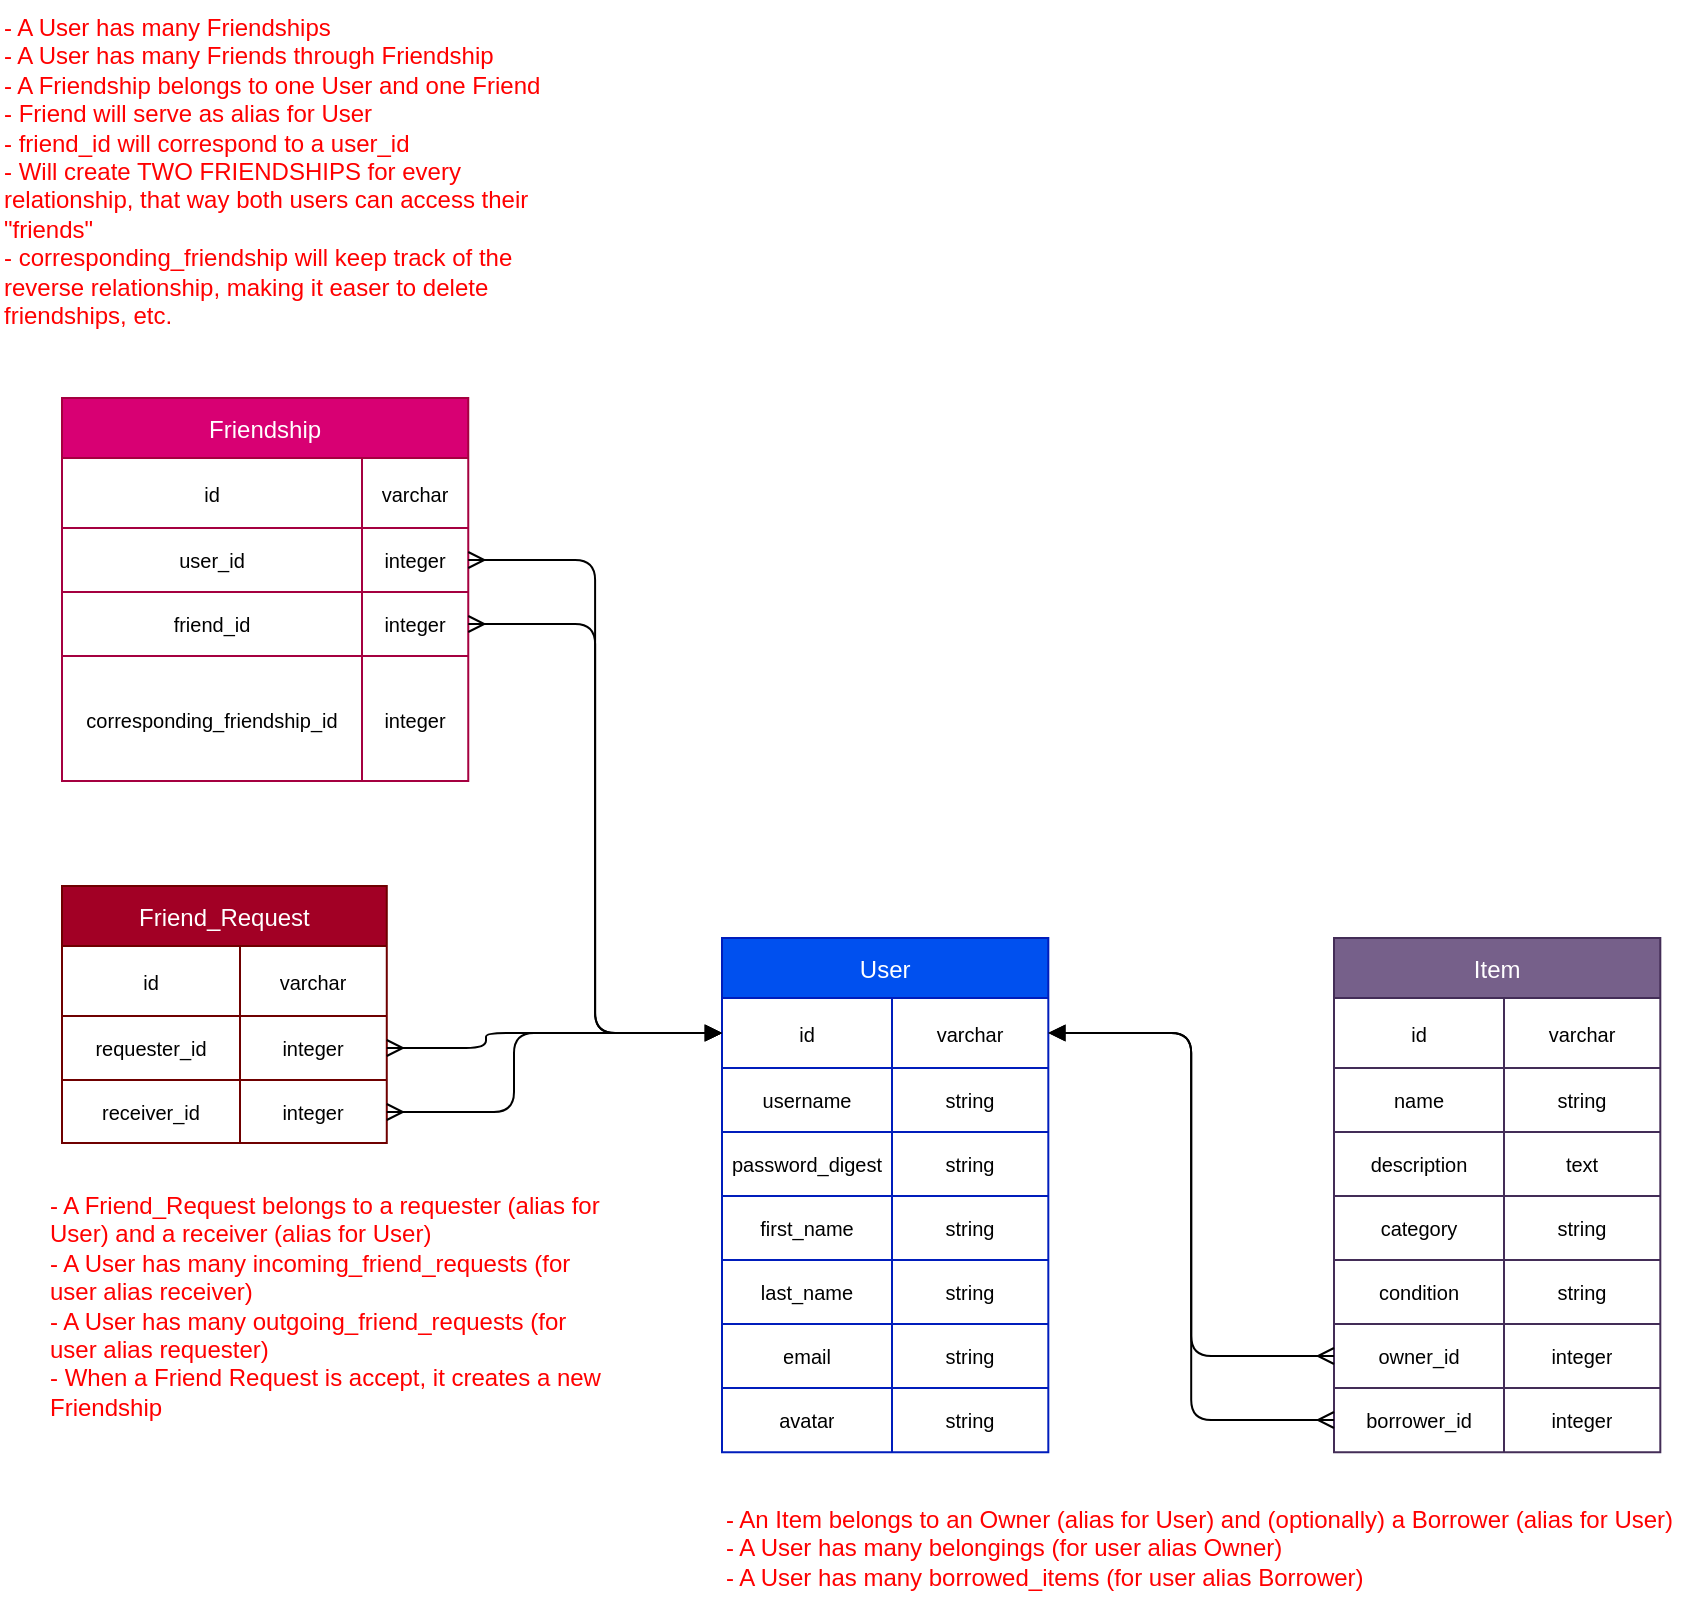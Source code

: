 <mxfile>
    <diagram id="GixmWMwX_nylo4apT2Ep" name="Page-1">
        <mxGraphModel dx="2738" dy="1423" grid="0" gridSize="10" guides="1" tooltips="1" connect="1" arrows="1" fold="1" page="0" pageScale="1" pageWidth="850" pageHeight="1100" background="#ffffff" math="0" shadow="0">
            <root>
                <mxCell id="0"/>
                <mxCell id="1" parent="0"/>
                <mxCell id="2" value="User" style="shape=table;startSize=30;container=1;collapsible=0;childLayout=tableLayout;strokeWidth=1;strokeColor=#001DBC;fillColor=#0050ef;fontColor=#ffffff;" parent="1" vertex="1">
                    <mxGeometry x="-1024" y="-136" width="163.16" height="257.139" as="geometry"/>
                </mxCell>
                <mxCell id="3" value="" style="shape=partialRectangle;collapsible=0;dropTarget=0;pointerEvents=0;fillColor=none;top=0;left=0;bottom=0;right=0;points=[[0,0.5],[1,0.5]];portConstraint=eastwest;" parent="2" vertex="1">
                    <mxGeometry y="30" width="163.16" height="35" as="geometry"/>
                </mxCell>
                <mxCell id="4" value="id" style="shape=partialRectangle;html=1;whiteSpace=wrap;connectable=0;overflow=hidden;fillColor=none;top=0;left=0;bottom=0;right=0;pointerEvents=1;fontColor=#000000;fontSize=10;" parent="3" vertex="1">
                    <mxGeometry width="85" height="35" as="geometry">
                        <mxRectangle width="85" height="35" as="alternateBounds"/>
                    </mxGeometry>
                </mxCell>
                <mxCell id="5" value="varchar" style="shape=partialRectangle;html=1;whiteSpace=wrap;connectable=0;overflow=hidden;fillColor=none;top=0;left=0;bottom=0;right=0;pointerEvents=1;fontColor=#000000;fontSize=10;" parent="3" vertex="1">
                    <mxGeometry x="85" width="78" height="35" as="geometry">
                        <mxRectangle width="78" height="35" as="alternateBounds"/>
                    </mxGeometry>
                </mxCell>
                <mxCell id="6" value="" style="shape=partialRectangle;collapsible=0;dropTarget=0;pointerEvents=0;fillColor=none;top=0;left=0;bottom=0;right=0;points=[[0,0.5],[1,0.5]];portConstraint=eastwest;" parent="2" vertex="1">
                    <mxGeometry y="65" width="163.16" height="32" as="geometry"/>
                </mxCell>
                <mxCell id="7" value="username" style="shape=partialRectangle;html=1;whiteSpace=wrap;connectable=0;overflow=hidden;fillColor=none;top=0;left=0;bottom=0;right=0;pointerEvents=1;fontSize=10;fontColor=#000000;" parent="6" vertex="1">
                    <mxGeometry width="85" height="32" as="geometry">
                        <mxRectangle width="85" height="32" as="alternateBounds"/>
                    </mxGeometry>
                </mxCell>
                <mxCell id="8" value="string" style="shape=partialRectangle;html=1;whiteSpace=wrap;connectable=0;overflow=hidden;fillColor=none;top=0;left=0;bottom=0;right=0;pointerEvents=1;fontSize=10;fontColor=#000000;" parent="6" vertex="1">
                    <mxGeometry x="85" width="78" height="32" as="geometry">
                        <mxRectangle width="78" height="32" as="alternateBounds"/>
                    </mxGeometry>
                </mxCell>
                <mxCell id="9" style="shape=partialRectangle;collapsible=0;dropTarget=0;pointerEvents=0;fillColor=none;top=0;left=0;bottom=0;right=0;points=[[0,0.5],[1,0.5]];portConstraint=eastwest;" parent="2" vertex="1">
                    <mxGeometry y="97" width="163.16" height="32" as="geometry"/>
                </mxCell>
                <mxCell id="10" value="password_digest" style="shape=partialRectangle;html=1;whiteSpace=wrap;connectable=0;overflow=hidden;fillColor=none;top=0;left=0;bottom=0;right=0;pointerEvents=1;fontSize=10;fontColor=#000000;" parent="9" vertex="1">
                    <mxGeometry width="85" height="32" as="geometry">
                        <mxRectangle width="85" height="32" as="alternateBounds"/>
                    </mxGeometry>
                </mxCell>
                <mxCell id="11" value="string" style="shape=partialRectangle;html=1;whiteSpace=wrap;connectable=0;overflow=hidden;fillColor=none;top=0;left=0;bottom=0;right=0;pointerEvents=1;fontSize=10;fontColor=#000000;" parent="9" vertex="1">
                    <mxGeometry x="85" width="78" height="32" as="geometry">
                        <mxRectangle width="78" height="32" as="alternateBounds"/>
                    </mxGeometry>
                </mxCell>
                <mxCell id="12" style="shape=partialRectangle;collapsible=0;dropTarget=0;pointerEvents=0;fillColor=none;top=0;left=0;bottom=0;right=0;points=[[0,0.5],[1,0.5]];portConstraint=eastwest;" parent="2" vertex="1">
                    <mxGeometry y="129" width="163.16" height="32" as="geometry"/>
                </mxCell>
                <mxCell id="13" value="first_name" style="shape=partialRectangle;html=1;whiteSpace=wrap;connectable=0;overflow=hidden;fillColor=none;top=0;left=0;bottom=0;right=0;pointerEvents=1;fontSize=10;fontColor=#000000;" parent="12" vertex="1">
                    <mxGeometry width="85" height="32" as="geometry">
                        <mxRectangle width="85" height="32" as="alternateBounds"/>
                    </mxGeometry>
                </mxCell>
                <mxCell id="14" value="string" style="shape=partialRectangle;html=1;whiteSpace=wrap;connectable=0;overflow=hidden;fillColor=none;top=0;left=0;bottom=0;right=0;pointerEvents=1;fontSize=10;fontColor=#000000;" parent="12" vertex="1">
                    <mxGeometry x="85" width="78" height="32" as="geometry">
                        <mxRectangle width="78" height="32" as="alternateBounds"/>
                    </mxGeometry>
                </mxCell>
                <mxCell id="15" style="shape=partialRectangle;collapsible=0;dropTarget=0;pointerEvents=0;fillColor=none;top=0;left=0;bottom=0;right=0;points=[[0,0.5],[1,0.5]];portConstraint=eastwest;" parent="2" vertex="1">
                    <mxGeometry y="161" width="163.16" height="32" as="geometry"/>
                </mxCell>
                <mxCell id="16" value="last_name" style="shape=partialRectangle;html=1;whiteSpace=wrap;connectable=0;overflow=hidden;fillColor=none;top=0;left=0;bottom=0;right=0;pointerEvents=1;fontSize=10;fontColor=#000000;" parent="15" vertex="1">
                    <mxGeometry width="85" height="32" as="geometry">
                        <mxRectangle width="85" height="32" as="alternateBounds"/>
                    </mxGeometry>
                </mxCell>
                <mxCell id="17" value="string" style="shape=partialRectangle;html=1;whiteSpace=wrap;connectable=0;overflow=hidden;fillColor=none;top=0;left=0;bottom=0;right=0;pointerEvents=1;fontSize=10;fontColor=#000000;" parent="15" vertex="1">
                    <mxGeometry x="85" width="78" height="32" as="geometry">
                        <mxRectangle width="78" height="32" as="alternateBounds"/>
                    </mxGeometry>
                </mxCell>
                <mxCell id="18" style="shape=partialRectangle;collapsible=0;dropTarget=0;pointerEvents=0;fillColor=none;top=0;left=0;bottom=0;right=0;points=[[0,0.5],[1,0.5]];portConstraint=eastwest;" parent="2" vertex="1">
                    <mxGeometry y="193" width="163.16" height="32" as="geometry"/>
                </mxCell>
                <mxCell id="19" value="email" style="shape=partialRectangle;html=1;whiteSpace=wrap;connectable=0;overflow=hidden;fillColor=none;top=0;left=0;bottom=0;right=0;pointerEvents=1;fontSize=10;fontColor=#000000;" parent="18" vertex="1">
                    <mxGeometry width="85" height="32" as="geometry">
                        <mxRectangle width="85" height="32" as="alternateBounds"/>
                    </mxGeometry>
                </mxCell>
                <mxCell id="20" value="string" style="shape=partialRectangle;html=1;whiteSpace=wrap;connectable=0;overflow=hidden;fillColor=none;top=0;left=0;bottom=0;right=0;pointerEvents=1;fontSize=10;fontColor=#000000;" parent="18" vertex="1">
                    <mxGeometry x="85" width="78" height="32" as="geometry">
                        <mxRectangle width="78" height="32" as="alternateBounds"/>
                    </mxGeometry>
                </mxCell>
                <mxCell id="21" style="shape=partialRectangle;collapsible=0;dropTarget=0;pointerEvents=0;fillColor=none;top=0;left=0;bottom=0;right=0;points=[[0,0.5],[1,0.5]];portConstraint=eastwest;" parent="2" vertex="1">
                    <mxGeometry y="225" width="163.16" height="32" as="geometry"/>
                </mxCell>
                <mxCell id="22" value="avatar" style="shape=partialRectangle;html=1;whiteSpace=wrap;connectable=0;overflow=hidden;fillColor=none;top=0;left=0;bottom=0;right=0;pointerEvents=1;fontSize=10;fontColor=#000000;" parent="21" vertex="1">
                    <mxGeometry width="85" height="32" as="geometry">
                        <mxRectangle width="85" height="32" as="alternateBounds"/>
                    </mxGeometry>
                </mxCell>
                <mxCell id="23" value="string" style="shape=partialRectangle;html=1;whiteSpace=wrap;connectable=0;overflow=hidden;fillColor=none;top=0;left=0;bottom=0;right=0;pointerEvents=1;fontSize=10;fontColor=#000000;" parent="21" vertex="1">
                    <mxGeometry x="85" width="78" height="32" as="geometry">
                        <mxRectangle width="78" height="32" as="alternateBounds"/>
                    </mxGeometry>
                </mxCell>
                <mxCell id="30" value="Friendship" style="shape=table;startSize=30;container=1;collapsible=0;childLayout=tableLayout;strokeWidth=1;strokeColor=#A50040;fillColor=#d80073;fontColor=#ffffff;" parent="1" vertex="1">
                    <mxGeometry x="-1354" y="-406" width="203.13" height="191.51" as="geometry"/>
                </mxCell>
                <mxCell id="31" value="" style="shape=partialRectangle;collapsible=0;dropTarget=0;pointerEvents=0;fillColor=none;top=0;left=0;bottom=0;right=0;points=[[0,0.5],[1,0.5]];portConstraint=eastwest;" parent="30" vertex="1">
                    <mxGeometry y="30" width="203.13" height="35" as="geometry"/>
                </mxCell>
                <mxCell id="32" value="id" style="shape=partialRectangle;html=1;whiteSpace=wrap;connectable=0;overflow=hidden;fillColor=none;top=0;left=0;bottom=0;right=0;pointerEvents=1;fontColor=#000000;fontSize=10;" parent="31" vertex="1">
                    <mxGeometry width="150" height="35" as="geometry">
                        <mxRectangle width="150" height="35" as="alternateBounds"/>
                    </mxGeometry>
                </mxCell>
                <mxCell id="33" value="varchar" style="shape=partialRectangle;html=1;whiteSpace=wrap;connectable=0;overflow=hidden;fillColor=none;top=0;left=0;bottom=0;right=0;pointerEvents=1;fontColor=#000000;fontSize=10;" parent="31" vertex="1">
                    <mxGeometry x="150" width="53" height="35" as="geometry">
                        <mxRectangle width="53" height="35" as="alternateBounds"/>
                    </mxGeometry>
                </mxCell>
                <mxCell id="34" value="" style="shape=partialRectangle;collapsible=0;dropTarget=0;pointerEvents=0;fillColor=none;top=0;left=0;bottom=0;right=0;points=[[0,0.5],[1,0.5]];portConstraint=eastwest;" parent="30" vertex="1">
                    <mxGeometry y="65" width="203.13" height="32" as="geometry"/>
                </mxCell>
                <mxCell id="35" value="user_id" style="shape=partialRectangle;html=1;whiteSpace=wrap;connectable=0;overflow=hidden;fillColor=none;top=0;left=0;bottom=0;right=0;pointerEvents=1;fontSize=10;fontColor=#000000;" parent="34" vertex="1">
                    <mxGeometry width="150" height="32" as="geometry">
                        <mxRectangle width="150" height="32" as="alternateBounds"/>
                    </mxGeometry>
                </mxCell>
                <mxCell id="36" value="integer" style="shape=partialRectangle;html=1;whiteSpace=wrap;connectable=0;overflow=hidden;fillColor=none;top=0;left=0;bottom=0;right=0;pointerEvents=1;fontSize=10;fontColor=#000000;" parent="34" vertex="1">
                    <mxGeometry x="150" width="53" height="32" as="geometry">
                        <mxRectangle width="53" height="32" as="alternateBounds"/>
                    </mxGeometry>
                </mxCell>
                <mxCell id="37" style="shape=partialRectangle;collapsible=0;dropTarget=0;pointerEvents=0;fillColor=none;top=0;left=0;bottom=0;right=0;points=[[0,0.5],[1,0.5]];portConstraint=eastwest;" parent="30" vertex="1">
                    <mxGeometry y="97" width="203.13" height="32" as="geometry"/>
                </mxCell>
                <mxCell id="38" value="friend_id" style="shape=partialRectangle;html=1;whiteSpace=wrap;connectable=0;overflow=hidden;fillColor=none;top=0;left=0;bottom=0;right=0;pointerEvents=1;fontSize=10;fontColor=#000000;" parent="37" vertex="1">
                    <mxGeometry width="150" height="32" as="geometry">
                        <mxRectangle width="150" height="32" as="alternateBounds"/>
                    </mxGeometry>
                </mxCell>
                <mxCell id="39" value="integer" style="shape=partialRectangle;html=1;whiteSpace=wrap;connectable=0;overflow=hidden;fillColor=none;top=0;left=0;bottom=0;right=0;pointerEvents=1;fontSize=10;fontColor=#000000;" parent="37" vertex="1">
                    <mxGeometry x="150" width="53" height="32" as="geometry">
                        <mxRectangle width="53" height="32" as="alternateBounds"/>
                    </mxGeometry>
                </mxCell>
                <mxCell id="40" style="shape=partialRectangle;collapsible=0;dropTarget=0;pointerEvents=0;fillColor=none;top=0;left=0;bottom=0;right=0;points=[[0,0.5],[1,0.5]];portConstraint=eastwest;" parent="30" vertex="1">
                    <mxGeometry y="129" width="203.13" height="63" as="geometry"/>
                </mxCell>
                <mxCell id="41" value="corresponding_friendship_id" style="shape=partialRectangle;html=1;whiteSpace=wrap;connectable=0;overflow=hidden;fillColor=none;top=0;left=0;bottom=0;right=0;pointerEvents=1;fontSize=10;fontColor=#000000;" parent="40" vertex="1">
                    <mxGeometry width="150" height="63" as="geometry">
                        <mxRectangle width="150" height="63" as="alternateBounds"/>
                    </mxGeometry>
                </mxCell>
                <mxCell id="42" value="integer" style="shape=partialRectangle;html=1;whiteSpace=wrap;connectable=0;overflow=hidden;fillColor=none;top=0;left=0;bottom=0;right=0;pointerEvents=1;fontSize=10;fontColor=#000000;" parent="40" vertex="1">
                    <mxGeometry x="150" width="53" height="63" as="geometry">
                        <mxRectangle width="53" height="63" as="alternateBounds"/>
                    </mxGeometry>
                </mxCell>
                <mxCell id="52" style="edgeStyle=orthogonalEdgeStyle;html=1;exitX=0;exitY=0.5;exitDx=0;exitDy=0;entryX=1;entryY=0.5;entryDx=0;entryDy=0;strokeColor=#000000;startArrow=block;startFill=1;endArrow=ERmany;endFill=0;" parent="1" source="3" target="34" edge="1">
                    <mxGeometry relative="1" as="geometry"/>
                </mxCell>
                <mxCell id="53" style="edgeStyle=orthogonalEdgeStyle;html=1;exitX=0;exitY=0.5;exitDx=0;exitDy=0;entryX=1;entryY=0.5;entryDx=0;entryDy=0;startArrow=block;startFill=1;endArrow=ERmany;endFill=0;strokeColor=#000000;" parent="1" source="3" target="37" edge="1">
                    <mxGeometry relative="1" as="geometry"/>
                </mxCell>
                <mxCell id="55" value="- A User has many Friendships&lt;br&gt;- A User has many Friends through Friendship&lt;br&gt;- A Friendship belongs to one User and one Friend&lt;br&gt;- Friend will serve as alias for User&lt;br&gt;- friend_id will correspond to a user_id&lt;br&gt;- Will create TWO FRIENDSHIPS for every relationship, that way both users can access their &quot;friends&quot;&lt;br&gt;- corresponding_friendship will keep track of the reverse relationship, making it easer to delete friendships, etc." style="text;html=1;strokeColor=none;fillColor=none;align=left;verticalAlign=top;whiteSpace=wrap;rounded=0;fontColor=#FF0000;" parent="1" vertex="1">
                    <mxGeometry x="-1385" y="-605" width="284" height="186.75" as="geometry"/>
                </mxCell>
                <mxCell id="56" value="Friend_Request" style="shape=table;startSize=30;container=1;collapsible=0;childLayout=tableLayout;strokeWidth=1;strokeColor=#6F0000;fillColor=#a20025;fontColor=#ffffff;" parent="1" vertex="1">
                    <mxGeometry x="-1354" y="-162" width="162.391" height="128.51" as="geometry"/>
                </mxCell>
                <mxCell id="57" value="" style="shape=partialRectangle;collapsible=0;dropTarget=0;pointerEvents=0;fillColor=none;top=0;left=0;bottom=0;right=0;points=[[0,0.5],[1,0.5]];portConstraint=eastwest;" parent="56" vertex="1">
                    <mxGeometry y="30" width="162.391" height="35" as="geometry"/>
                </mxCell>
                <mxCell id="58" value="id" style="shape=partialRectangle;html=1;whiteSpace=wrap;connectable=0;overflow=hidden;fillColor=none;top=0;left=0;bottom=0;right=0;pointerEvents=1;fontColor=#000000;fontSize=10;" parent="57" vertex="1">
                    <mxGeometry width="89" height="35" as="geometry">
                        <mxRectangle width="89" height="35" as="alternateBounds"/>
                    </mxGeometry>
                </mxCell>
                <mxCell id="59" value="varchar" style="shape=partialRectangle;html=1;whiteSpace=wrap;connectable=0;overflow=hidden;fillColor=none;top=0;left=0;bottom=0;right=0;pointerEvents=1;fontColor=#000000;fontSize=10;" parent="57" vertex="1">
                    <mxGeometry x="89" width="73" height="35" as="geometry">
                        <mxRectangle width="73" height="35" as="alternateBounds"/>
                    </mxGeometry>
                </mxCell>
                <mxCell id="60" value="" style="shape=partialRectangle;collapsible=0;dropTarget=0;pointerEvents=0;fillColor=none;top=0;left=0;bottom=0;right=0;points=[[0,0.5],[1,0.5]];portConstraint=eastwest;" parent="56" vertex="1">
                    <mxGeometry y="65" width="162.391" height="32" as="geometry"/>
                </mxCell>
                <mxCell id="61" value="requester_id" style="shape=partialRectangle;html=1;whiteSpace=wrap;connectable=0;overflow=hidden;fillColor=none;top=0;left=0;bottom=0;right=0;pointerEvents=1;fontSize=10;fontColor=#000000;" parent="60" vertex="1">
                    <mxGeometry width="89" height="32" as="geometry">
                        <mxRectangle width="89" height="32" as="alternateBounds"/>
                    </mxGeometry>
                </mxCell>
                <mxCell id="62" value="integer" style="shape=partialRectangle;html=1;whiteSpace=wrap;connectable=0;overflow=hidden;fillColor=none;top=0;left=0;bottom=0;right=0;pointerEvents=1;fontSize=10;fontColor=#000000;" parent="60" vertex="1">
                    <mxGeometry x="89" width="73" height="32" as="geometry">
                        <mxRectangle width="73" height="32" as="alternateBounds"/>
                    </mxGeometry>
                </mxCell>
                <mxCell id="63" style="shape=partialRectangle;collapsible=0;dropTarget=0;pointerEvents=0;fillColor=none;top=0;left=0;bottom=0;right=0;points=[[0,0.5],[1,0.5]];portConstraint=eastwest;" parent="56" vertex="1">
                    <mxGeometry y="97" width="162.391" height="32" as="geometry"/>
                </mxCell>
                <mxCell id="64" value="receiver_id" style="shape=partialRectangle;html=1;whiteSpace=wrap;connectable=0;overflow=hidden;fillColor=none;top=0;left=0;bottom=0;right=0;pointerEvents=1;fontSize=10;fontColor=#000000;" parent="63" vertex="1">
                    <mxGeometry width="89" height="32" as="geometry">
                        <mxRectangle width="89" height="32" as="alternateBounds"/>
                    </mxGeometry>
                </mxCell>
                <mxCell id="65" value="integer" style="shape=partialRectangle;html=1;whiteSpace=wrap;connectable=0;overflow=hidden;fillColor=none;top=0;left=0;bottom=0;right=0;pointerEvents=1;fontSize=10;fontColor=#000000;" parent="63" vertex="1">
                    <mxGeometry x="89" width="73" height="32" as="geometry">
                        <mxRectangle width="73" height="32" as="alternateBounds"/>
                    </mxGeometry>
                </mxCell>
                <mxCell id="75" style="edgeStyle=orthogonalEdgeStyle;html=1;exitX=1;exitY=0.5;exitDx=0;exitDy=0;entryX=0;entryY=0.5;entryDx=0;entryDy=0;strokeColor=#000000;endArrow=block;endFill=1;startArrow=ERmany;startFill=0;" parent="1" source="60" target="3" edge="1">
                    <mxGeometry relative="1" as="geometry">
                        <Array as="points">
                            <mxPoint x="-1142" y="-81"/>
                            <mxPoint x="-1142" y="-88"/>
                        </Array>
                    </mxGeometry>
                </mxCell>
                <mxCell id="76" style="edgeStyle=orthogonalEdgeStyle;html=1;exitX=1;exitY=0.5;exitDx=0;exitDy=0;entryX=0;entryY=0.5;entryDx=0;entryDy=0;startArrow=ERmany;startFill=0;endArrow=block;endFill=1;strokeColor=#000000;" parent="1" source="63" target="3" edge="1">
                    <mxGeometry relative="1" as="geometry">
                        <Array as="points">
                            <mxPoint x="-1128" y="-49"/>
                            <mxPoint x="-1128" y="-88"/>
                        </Array>
                    </mxGeometry>
                </mxCell>
                <mxCell id="77" value="- A Friend_Request belongs to a requester (alias for User) and a receiver (alias for User)&lt;br&gt;- A User has many incoming_friend_requests (for user alias receiver)&lt;br&gt;- A User has many outgoing_friend_requests (for user alias requester)&lt;br&gt;- When a Friend Request is accept, it creates a new Friendship" style="text;html=1;strokeColor=none;fillColor=none;align=left;verticalAlign=top;whiteSpace=wrap;rounded=0;fontColor=#FF0000;" parent="1" vertex="1">
                    <mxGeometry x="-1362" y="-16" width="284" height="132" as="geometry"/>
                </mxCell>
                <mxCell id="78" value="Item" style="shape=table;startSize=30;container=1;collapsible=0;childLayout=tableLayout;strokeWidth=1;strokeColor=#432D57;fillColor=#76608a;fontColor=#ffffff;" vertex="1" parent="1">
                    <mxGeometry x="-718" y="-136" width="163.16" height="257.139" as="geometry"/>
                </mxCell>
                <mxCell id="79" value="" style="shape=partialRectangle;collapsible=0;dropTarget=0;pointerEvents=0;fillColor=none;top=0;left=0;bottom=0;right=0;points=[[0,0.5],[1,0.5]];portConstraint=eastwest;" vertex="1" parent="78">
                    <mxGeometry y="30" width="163.16" height="35" as="geometry"/>
                </mxCell>
                <mxCell id="80" value="id" style="shape=partialRectangle;html=1;whiteSpace=wrap;connectable=0;overflow=hidden;fillColor=none;top=0;left=0;bottom=0;right=0;pointerEvents=1;fontColor=#000000;fontSize=10;" vertex="1" parent="79">
                    <mxGeometry width="85" height="35" as="geometry">
                        <mxRectangle width="85" height="35" as="alternateBounds"/>
                    </mxGeometry>
                </mxCell>
                <mxCell id="81" value="varchar" style="shape=partialRectangle;html=1;whiteSpace=wrap;connectable=0;overflow=hidden;fillColor=none;top=0;left=0;bottom=0;right=0;pointerEvents=1;fontColor=#000000;fontSize=10;" vertex="1" parent="79">
                    <mxGeometry x="85" width="78" height="35" as="geometry">
                        <mxRectangle width="78" height="35" as="alternateBounds"/>
                    </mxGeometry>
                </mxCell>
                <mxCell id="82" value="" style="shape=partialRectangle;collapsible=0;dropTarget=0;pointerEvents=0;fillColor=none;top=0;left=0;bottom=0;right=0;points=[[0,0.5],[1,0.5]];portConstraint=eastwest;" vertex="1" parent="78">
                    <mxGeometry y="65" width="163.16" height="32" as="geometry"/>
                </mxCell>
                <mxCell id="83" value="name" style="shape=partialRectangle;html=1;whiteSpace=wrap;connectable=0;overflow=hidden;fillColor=none;top=0;left=0;bottom=0;right=0;pointerEvents=1;fontSize=10;fontColor=#000000;" vertex="1" parent="82">
                    <mxGeometry width="85" height="32" as="geometry">
                        <mxRectangle width="85" height="32" as="alternateBounds"/>
                    </mxGeometry>
                </mxCell>
                <mxCell id="84" value="string" style="shape=partialRectangle;html=1;whiteSpace=wrap;connectable=0;overflow=hidden;fillColor=none;top=0;left=0;bottom=0;right=0;pointerEvents=1;fontSize=10;fontColor=#000000;" vertex="1" parent="82">
                    <mxGeometry x="85" width="78" height="32" as="geometry">
                        <mxRectangle width="78" height="32" as="alternateBounds"/>
                    </mxGeometry>
                </mxCell>
                <mxCell id="85" style="shape=partialRectangle;collapsible=0;dropTarget=0;pointerEvents=0;fillColor=none;top=0;left=0;bottom=0;right=0;points=[[0,0.5],[1,0.5]];portConstraint=eastwest;" vertex="1" parent="78">
                    <mxGeometry y="97" width="163.16" height="32" as="geometry"/>
                </mxCell>
                <mxCell id="86" value="description" style="shape=partialRectangle;html=1;whiteSpace=wrap;connectable=0;overflow=hidden;fillColor=none;top=0;left=0;bottom=0;right=0;pointerEvents=1;fontSize=10;fontColor=#000000;" vertex="1" parent="85">
                    <mxGeometry width="85" height="32" as="geometry">
                        <mxRectangle width="85" height="32" as="alternateBounds"/>
                    </mxGeometry>
                </mxCell>
                <mxCell id="87" value="text" style="shape=partialRectangle;html=1;whiteSpace=wrap;connectable=0;overflow=hidden;fillColor=none;top=0;left=0;bottom=0;right=0;pointerEvents=1;fontSize=10;fontColor=#000000;" vertex="1" parent="85">
                    <mxGeometry x="85" width="78" height="32" as="geometry">
                        <mxRectangle width="78" height="32" as="alternateBounds"/>
                    </mxGeometry>
                </mxCell>
                <mxCell id="88" style="shape=partialRectangle;collapsible=0;dropTarget=0;pointerEvents=0;fillColor=none;top=0;left=0;bottom=0;right=0;points=[[0,0.5],[1,0.5]];portConstraint=eastwest;" vertex="1" parent="78">
                    <mxGeometry y="129" width="163.16" height="32" as="geometry"/>
                </mxCell>
                <mxCell id="89" value="category" style="shape=partialRectangle;html=1;whiteSpace=wrap;connectable=0;overflow=hidden;fillColor=none;top=0;left=0;bottom=0;right=0;pointerEvents=1;fontSize=10;fontColor=#000000;" vertex="1" parent="88">
                    <mxGeometry width="85" height="32" as="geometry">
                        <mxRectangle width="85" height="32" as="alternateBounds"/>
                    </mxGeometry>
                </mxCell>
                <mxCell id="90" value="string" style="shape=partialRectangle;html=1;whiteSpace=wrap;connectable=0;overflow=hidden;fillColor=none;top=0;left=0;bottom=0;right=0;pointerEvents=1;fontSize=10;fontColor=#000000;" vertex="1" parent="88">
                    <mxGeometry x="85" width="78" height="32" as="geometry">
                        <mxRectangle width="78" height="32" as="alternateBounds"/>
                    </mxGeometry>
                </mxCell>
                <mxCell id="91" style="shape=partialRectangle;collapsible=0;dropTarget=0;pointerEvents=0;fillColor=none;top=0;left=0;bottom=0;right=0;points=[[0,0.5],[1,0.5]];portConstraint=eastwest;" vertex="1" parent="78">
                    <mxGeometry y="161" width="163.16" height="32" as="geometry"/>
                </mxCell>
                <mxCell id="92" value="condition" style="shape=partialRectangle;html=1;whiteSpace=wrap;connectable=0;overflow=hidden;fillColor=none;top=0;left=0;bottom=0;right=0;pointerEvents=1;fontSize=10;fontColor=#000000;" vertex="1" parent="91">
                    <mxGeometry width="85" height="32" as="geometry">
                        <mxRectangle width="85" height="32" as="alternateBounds"/>
                    </mxGeometry>
                </mxCell>
                <mxCell id="93" value="string" style="shape=partialRectangle;html=1;whiteSpace=wrap;connectable=0;overflow=hidden;fillColor=none;top=0;left=0;bottom=0;right=0;pointerEvents=1;fontSize=10;fontColor=#000000;" vertex="1" parent="91">
                    <mxGeometry x="85" width="78" height="32" as="geometry">
                        <mxRectangle width="78" height="32" as="alternateBounds"/>
                    </mxGeometry>
                </mxCell>
                <mxCell id="94" style="shape=partialRectangle;collapsible=0;dropTarget=0;pointerEvents=0;fillColor=none;top=0;left=0;bottom=0;right=0;points=[[0,0.5],[1,0.5]];portConstraint=eastwest;" vertex="1" parent="78">
                    <mxGeometry y="193" width="163.16" height="32" as="geometry"/>
                </mxCell>
                <mxCell id="95" value="owner_id" style="shape=partialRectangle;html=1;whiteSpace=wrap;connectable=0;overflow=hidden;fillColor=none;top=0;left=0;bottom=0;right=0;pointerEvents=1;fontSize=10;fontColor=#000000;" vertex="1" parent="94">
                    <mxGeometry width="85" height="32" as="geometry">
                        <mxRectangle width="85" height="32" as="alternateBounds"/>
                    </mxGeometry>
                </mxCell>
                <mxCell id="96" value="integer" style="shape=partialRectangle;html=1;whiteSpace=wrap;connectable=0;overflow=hidden;fillColor=none;top=0;left=0;bottom=0;right=0;pointerEvents=1;fontSize=10;fontColor=#000000;" vertex="1" parent="94">
                    <mxGeometry x="85" width="78" height="32" as="geometry">
                        <mxRectangle width="78" height="32" as="alternateBounds"/>
                    </mxGeometry>
                </mxCell>
                <mxCell id="97" style="shape=partialRectangle;collapsible=0;dropTarget=0;pointerEvents=0;fillColor=none;top=0;left=0;bottom=0;right=0;points=[[0,0.5],[1,0.5]];portConstraint=eastwest;" vertex="1" parent="78">
                    <mxGeometry y="225" width="163.16" height="32" as="geometry"/>
                </mxCell>
                <mxCell id="98" value="borrower_id" style="shape=partialRectangle;html=1;whiteSpace=wrap;connectable=0;overflow=hidden;fillColor=none;top=0;left=0;bottom=0;right=0;pointerEvents=1;fontSize=10;fontColor=#000000;" vertex="1" parent="97">
                    <mxGeometry width="85" height="32" as="geometry">
                        <mxRectangle width="85" height="32" as="alternateBounds"/>
                    </mxGeometry>
                </mxCell>
                <mxCell id="99" value="integer" style="shape=partialRectangle;html=1;whiteSpace=wrap;connectable=0;overflow=hidden;fillColor=none;top=0;left=0;bottom=0;right=0;pointerEvents=1;fontSize=10;fontColor=#000000;" vertex="1" parent="97">
                    <mxGeometry x="85" width="78" height="32" as="geometry">
                        <mxRectangle width="78" height="32" as="alternateBounds"/>
                    </mxGeometry>
                </mxCell>
                <mxCell id="100" style="edgeStyle=orthogonalEdgeStyle;html=1;exitX=1;exitY=0.5;exitDx=0;exitDy=0;entryX=0;entryY=0.5;entryDx=0;entryDy=0;startArrow=block;startFill=1;endArrow=ERmany;endFill=0;strokeColor=#000000;" edge="1" parent="1" source="3" target="94">
                    <mxGeometry relative="1" as="geometry">
                        <mxPoint x="-710.12" y="-162.03" as="sourcePoint"/>
                        <mxPoint x="-836.99" y="-366.53" as="targetPoint"/>
                    </mxGeometry>
                </mxCell>
                <mxCell id="101" style="edgeStyle=orthogonalEdgeStyle;html=1;exitX=1;exitY=0.5;exitDx=0;exitDy=0;entryX=0;entryY=0.5;entryDx=0;entryDy=0;startArrow=block;startFill=1;endArrow=ERmany;endFill=0;strokeColor=#000000;" edge="1" parent="1" source="3" target="97">
                    <mxGeometry relative="1" as="geometry">
                        <mxPoint x="-850.84" y="-78.5" as="sourcePoint"/>
                        <mxPoint x="-708" y="83.0" as="targetPoint"/>
                    </mxGeometry>
                </mxCell>
                <mxCell id="102" value="- An Item belongs to an Owner (alias for User) and (optionally) a Borrower (alias for User)&lt;br&gt;- A User has many belongings (for user alias Owner)&lt;br&gt;- A User has many borrowed_items (for user alias Borrower)" style="text;html=1;strokeColor=none;fillColor=none;align=left;verticalAlign=top;whiteSpace=wrap;rounded=0;fontColor=#FF0000;" vertex="1" parent="1">
                    <mxGeometry x="-1024" y="141" width="479" height="56" as="geometry"/>
                </mxCell>
            </root>
        </mxGraphModel>
    </diagram>
</mxfile>